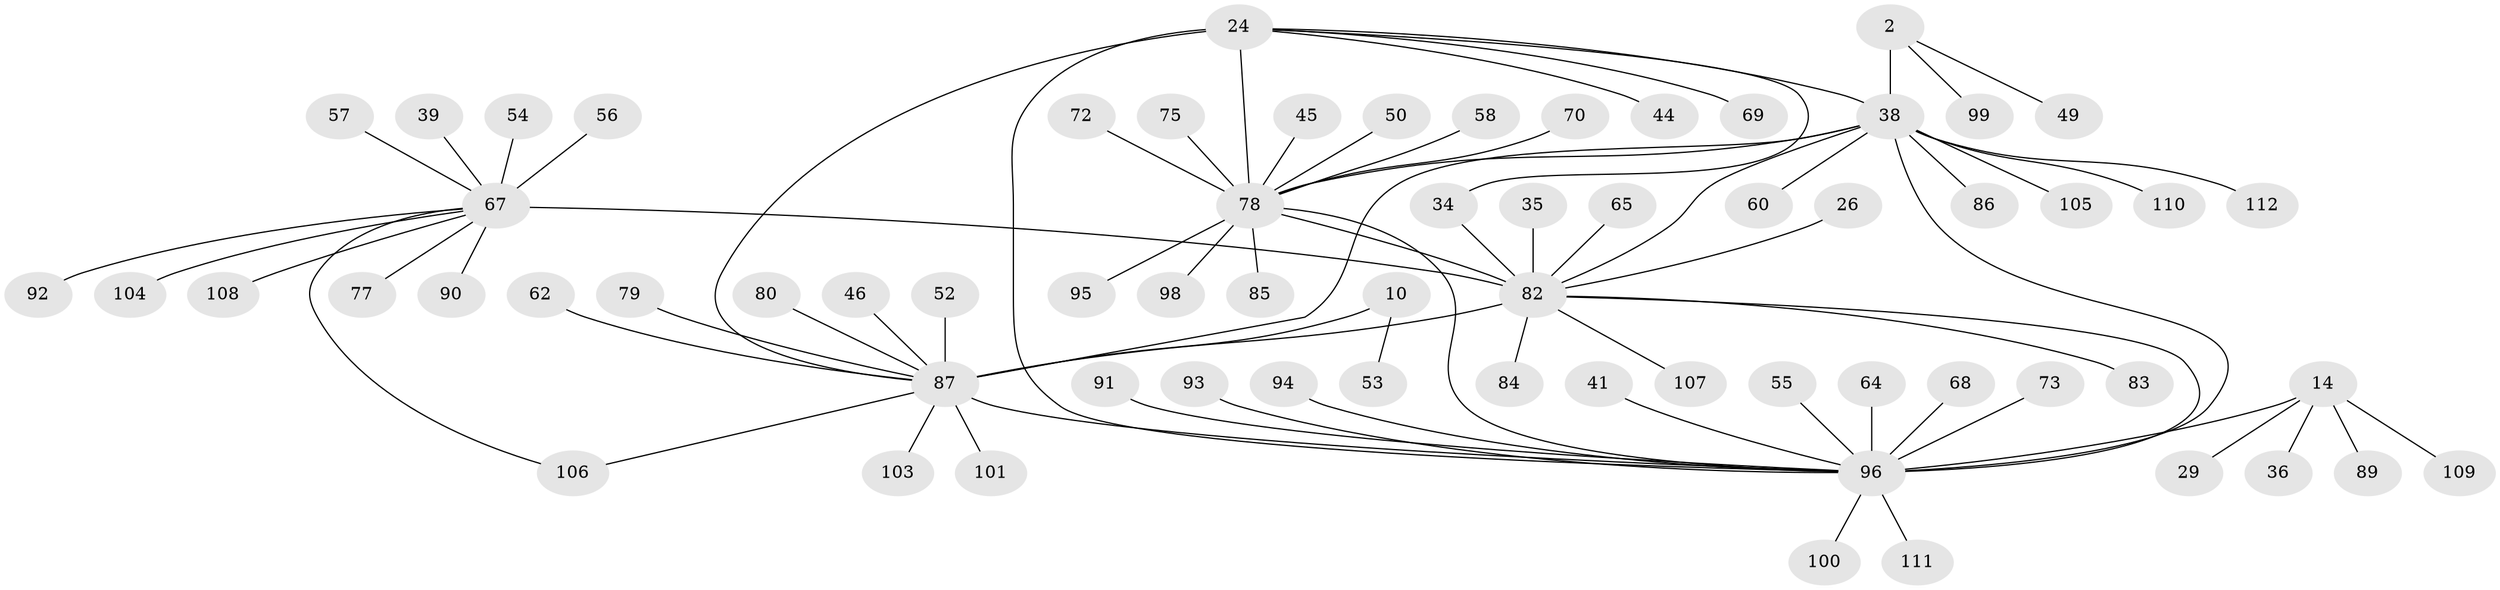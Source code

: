 // original degree distribution, {6: 0.008928571428571428, 4: 0.026785714285714284, 10: 0.017857142857142856, 9: 0.05357142857142857, 7: 0.026785714285714284, 8: 0.03571428571428571, 12: 0.017857142857142856, 5: 0.026785714285714284, 11: 0.017857142857142856, 1: 0.5892857142857143, 2: 0.16071428571428573, 3: 0.017857142857142856}
// Generated by graph-tools (version 1.1) at 2025/57/03/04/25 21:57:24]
// undirected, 67 vertices, 76 edges
graph export_dot {
graph [start="1"]
  node [color=gray90,style=filled];
  2 [super="+1"];
  10 [super="+7"];
  14 [super="+13"];
  24 [super="+22"];
  26;
  29;
  34;
  35;
  36;
  38 [super="+3+5"];
  39;
  41;
  44;
  45;
  46;
  49;
  50;
  52;
  53;
  54;
  55;
  56;
  57 [super="+43"];
  58;
  60;
  62;
  64;
  65 [super="+59"];
  67 [super="+18+20"];
  68;
  69;
  70;
  72;
  73;
  75;
  77;
  78 [super="+32+63+66"];
  79;
  80;
  82 [super="+19"];
  83;
  84;
  85 [super="+71"];
  86;
  87 [super="+9+31+33+40+42"];
  89;
  90 [super="+28"];
  91;
  92 [super="+37"];
  93;
  94;
  95;
  96 [super="+11+15+27+74+81+30"];
  98;
  99 [super="+88"];
  100;
  101;
  103;
  104;
  105;
  106 [super="+48+76"];
  107;
  108;
  109;
  110 [super="+102"];
  111;
  112 [super="+97"];
  2 -- 49;
  2 -- 99;
  2 -- 38 [weight=6];
  10 -- 53;
  10 -- 87 [weight=6];
  14 -- 29;
  14 -- 36;
  14 -- 89;
  14 -- 109;
  14 -- 96 [weight=6];
  24 -- 44;
  24 -- 34;
  24 -- 69;
  24 -- 38;
  24 -- 87;
  24 -- 96 [weight=2];
  24 -- 78 [weight=6];
  26 -- 82;
  34 -- 82;
  35 -- 82;
  38 -- 82 [weight=3];
  38 -- 110;
  38 -- 86;
  38 -- 60;
  38 -- 96;
  38 -- 105;
  38 -- 78 [weight=2];
  38 -- 112;
  38 -- 87 [weight=2];
  39 -- 67;
  41 -- 96;
  45 -- 78;
  46 -- 87;
  50 -- 78;
  52 -- 87;
  54 -- 67;
  55 -- 96;
  56 -- 67;
  57 -- 67;
  58 -- 78;
  62 -- 87;
  64 -- 96;
  65 -- 82;
  67 -- 104;
  67 -- 106;
  67 -- 108;
  67 -- 77;
  67 -- 82 [weight=6];
  67 -- 90;
  67 -- 92;
  68 -- 96;
  70 -- 78;
  72 -- 78;
  73 -- 96;
  75 -- 78;
  78 -- 96 [weight=2];
  78 -- 98;
  78 -- 82;
  78 -- 85;
  78 -- 95;
  79 -- 87;
  80 -- 87;
  82 -- 96;
  82 -- 107;
  82 -- 83;
  82 -- 84;
  82 -- 87;
  87 -- 96;
  87 -- 101;
  87 -- 103;
  87 -- 106;
  91 -- 96;
  93 -- 96;
  94 -- 96;
  96 -- 100;
  96 -- 111;
}
